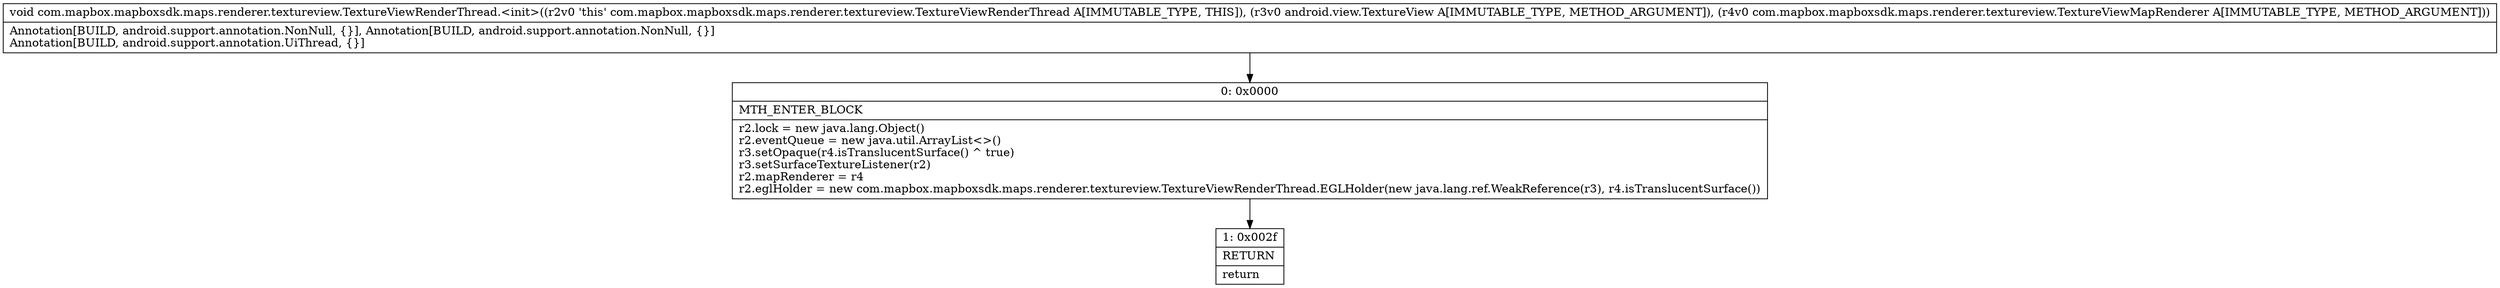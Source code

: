 digraph "CFG forcom.mapbox.mapboxsdk.maps.renderer.textureview.TextureViewRenderThread.\<init\>(Landroid\/view\/TextureView;Lcom\/mapbox\/mapboxsdk\/maps\/renderer\/textureview\/TextureViewMapRenderer;)V" {
Node_0 [shape=record,label="{0\:\ 0x0000|MTH_ENTER_BLOCK\l|r2.lock = new java.lang.Object()\lr2.eventQueue = new java.util.ArrayList\<\>()\lr3.setOpaque(r4.isTranslucentSurface() ^ true)\lr3.setSurfaceTextureListener(r2)\lr2.mapRenderer = r4\lr2.eglHolder = new com.mapbox.mapboxsdk.maps.renderer.textureview.TextureViewRenderThread.EGLHolder(new java.lang.ref.WeakReference(r3), r4.isTranslucentSurface())\l}"];
Node_1 [shape=record,label="{1\:\ 0x002f|RETURN\l|return\l}"];
MethodNode[shape=record,label="{void com.mapbox.mapboxsdk.maps.renderer.textureview.TextureViewRenderThread.\<init\>((r2v0 'this' com.mapbox.mapboxsdk.maps.renderer.textureview.TextureViewRenderThread A[IMMUTABLE_TYPE, THIS]), (r3v0 android.view.TextureView A[IMMUTABLE_TYPE, METHOD_ARGUMENT]), (r4v0 com.mapbox.mapboxsdk.maps.renderer.textureview.TextureViewMapRenderer A[IMMUTABLE_TYPE, METHOD_ARGUMENT]))  | Annotation[BUILD, android.support.annotation.NonNull, \{\}], Annotation[BUILD, android.support.annotation.NonNull, \{\}]\lAnnotation[BUILD, android.support.annotation.UiThread, \{\}]\l}"];
MethodNode -> Node_0;
Node_0 -> Node_1;
}

